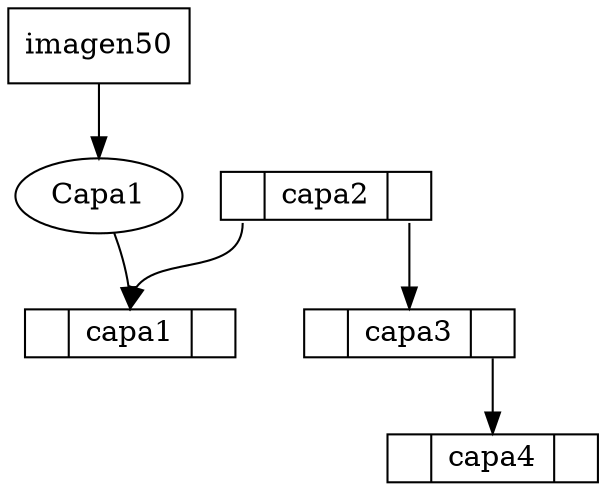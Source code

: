 digraph IMGSELECTED {
subgraph {node[shape = record,height=.1];
nodeAVL1[label = "<f0> |<f1> capa1|<f2> "];
nodeAVL2[label = "<f0> |<f1> capa2|<f2> "];
nodeAVL3[label = "<f0> |<f1> capa3|<f2> "];
nodeAVL4[label = "<f0> |<f1> capa4|<f2> "];
"nodeAVL2":f2 -> "nodeAVL3":f1;
"nodeAVL2":f0 -> "nodeAVL1":f1;
"nodeAVL3":f2 -> "nodeAVL4":f1;
}
imagen50[shape = box,group = 1]
{rank = same;imagen50;}subgraph{
nodeLED50CP1[label = "Capa1",group = 2];
imagen50 -> "nodeLED50CP1";
nodeLED50CP1 -> "nodeAVL1":f1;
}
}
